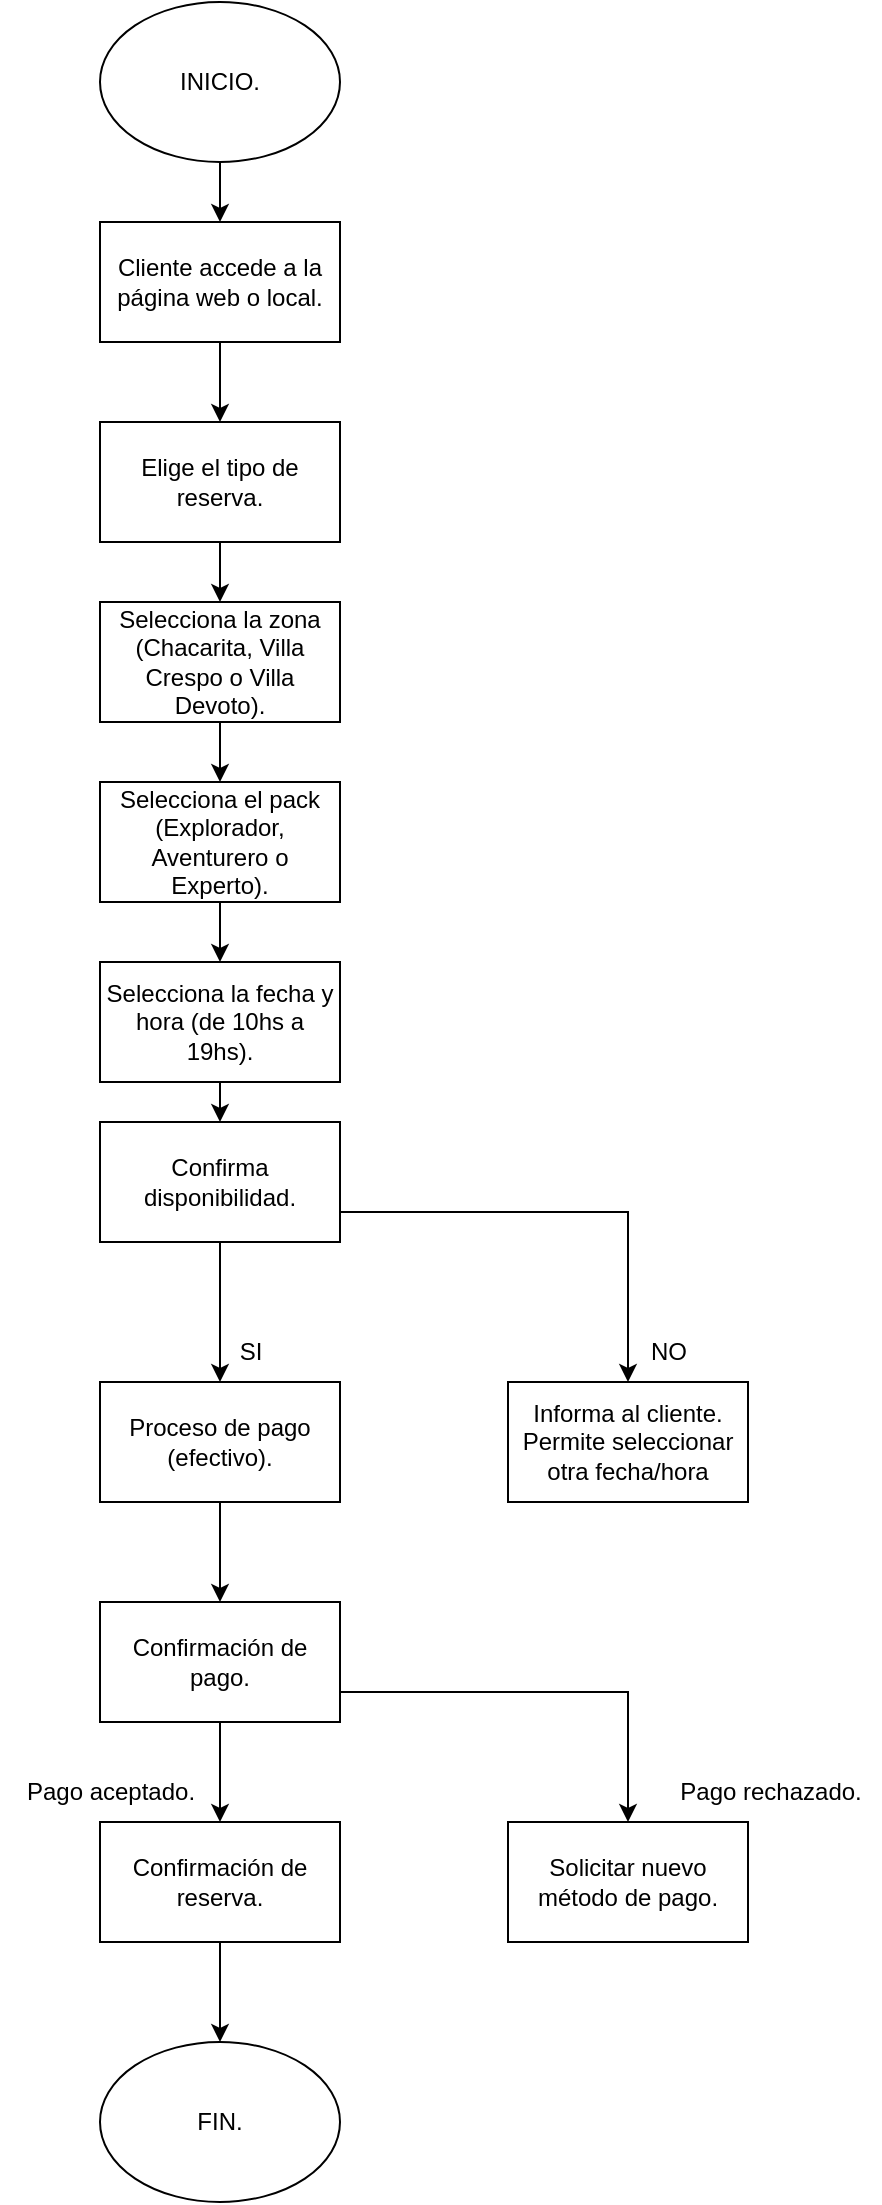 <mxfile version="24.7.12">
  <diagram name="Página-1" id="7Xa3T1qwcdtAbTyVRTZ2">
    <mxGraphModel grid="1" page="1" gridSize="10" guides="1" tooltips="1" connect="1" arrows="1" fold="1" pageScale="1" pageWidth="827" pageHeight="1169" math="0" shadow="0">
      <root>
        <mxCell id="0" />
        <mxCell id="1" parent="0" />
        <mxCell id="psA04g1qJ69ryogM4SbP-30" style="edgeStyle=orthogonalEdgeStyle;rounded=0;orthogonalLoop=1;jettySize=auto;html=1;exitX=0.5;exitY=1;exitDx=0;exitDy=0;entryX=0.5;entryY=0;entryDx=0;entryDy=0;" edge="1" parent="1" source="psA04g1qJ69ryogM4SbP-1" target="psA04g1qJ69ryogM4SbP-12">
          <mxGeometry relative="1" as="geometry" />
        </mxCell>
        <mxCell id="psA04g1qJ69ryogM4SbP-1" value="Confirmación de reserva." style="rounded=0;whiteSpace=wrap;html=1;" vertex="1" parent="1">
          <mxGeometry x="210" y="945" width="120" height="60" as="geometry" />
        </mxCell>
        <mxCell id="psA04g1qJ69ryogM4SbP-22" style="edgeStyle=orthogonalEdgeStyle;rounded=0;orthogonalLoop=1;jettySize=auto;html=1;exitX=0.5;exitY=1;exitDx=0;exitDy=0;entryX=0.5;entryY=0;entryDx=0;entryDy=0;" edge="1" parent="1" source="psA04g1qJ69ryogM4SbP-2" target="psA04g1qJ69ryogM4SbP-11">
          <mxGeometry relative="1" as="geometry" />
        </mxCell>
        <mxCell id="psA04g1qJ69ryogM4SbP-2" value="Selecciona la zona (Chacarita, Villa Crespo o Villa Devoto)." style="rounded=0;whiteSpace=wrap;html=1;" vertex="1" parent="1">
          <mxGeometry x="210" y="335" width="120" height="60" as="geometry" />
        </mxCell>
        <mxCell id="psA04g1qJ69ryogM4SbP-24" style="edgeStyle=orthogonalEdgeStyle;rounded=0;orthogonalLoop=1;jettySize=auto;html=1;exitX=0.5;exitY=1;exitDx=0;exitDy=0;entryX=0.5;entryY=0;entryDx=0;entryDy=0;" edge="1" parent="1" source="psA04g1qJ69ryogM4SbP-3" target="psA04g1qJ69ryogM4SbP-8">
          <mxGeometry relative="1" as="geometry" />
        </mxCell>
        <mxCell id="psA04g1qJ69ryogM4SbP-3" value="Selecciona la fecha y hora (de 10hs a 19hs)." style="rounded=0;whiteSpace=wrap;html=1;" vertex="1" parent="1">
          <mxGeometry x="210" y="515" width="120" height="60" as="geometry" />
        </mxCell>
        <mxCell id="psA04g1qJ69ryogM4SbP-28" style="edgeStyle=orthogonalEdgeStyle;rounded=0;orthogonalLoop=1;jettySize=auto;html=1;exitX=0.5;exitY=1;exitDx=0;exitDy=0;entryX=0.5;entryY=0;entryDx=0;entryDy=0;" edge="1" parent="1" source="psA04g1qJ69ryogM4SbP-4" target="psA04g1qJ69ryogM4SbP-1">
          <mxGeometry relative="1" as="geometry" />
        </mxCell>
        <mxCell id="psA04g1qJ69ryogM4SbP-29" style="edgeStyle=orthogonalEdgeStyle;rounded=0;orthogonalLoop=1;jettySize=auto;html=1;exitX=1;exitY=0.75;exitDx=0;exitDy=0;entryX=0.5;entryY=0;entryDx=0;entryDy=0;" edge="1" parent="1" source="psA04g1qJ69ryogM4SbP-4" target="psA04g1qJ69ryogM4SbP-9">
          <mxGeometry relative="1" as="geometry" />
        </mxCell>
        <mxCell id="psA04g1qJ69ryogM4SbP-4" value="Confirmación de pago." style="rounded=0;whiteSpace=wrap;html=1;" vertex="1" parent="1">
          <mxGeometry x="210" y="835" width="120" height="60" as="geometry" />
        </mxCell>
        <mxCell id="psA04g1qJ69ryogM4SbP-21" style="edgeStyle=orthogonalEdgeStyle;rounded=0;orthogonalLoop=1;jettySize=auto;html=1;exitX=0.5;exitY=1;exitDx=0;exitDy=0;entryX=0.5;entryY=0;entryDx=0;entryDy=0;" edge="1" parent="1" source="psA04g1qJ69ryogM4SbP-5" target="psA04g1qJ69ryogM4SbP-2">
          <mxGeometry relative="1" as="geometry" />
        </mxCell>
        <mxCell id="psA04g1qJ69ryogM4SbP-5" value="Elige el tipo de reserva." style="rounded=0;whiteSpace=wrap;html=1;" vertex="1" parent="1">
          <mxGeometry x="210" y="245" width="120" height="60" as="geometry" />
        </mxCell>
        <mxCell id="psA04g1qJ69ryogM4SbP-20" style="edgeStyle=orthogonalEdgeStyle;rounded=0;orthogonalLoop=1;jettySize=auto;html=1;exitX=0.5;exitY=1;exitDx=0;exitDy=0;entryX=0.5;entryY=0;entryDx=0;entryDy=0;" edge="1" parent="1" source="psA04g1qJ69ryogM4SbP-6" target="psA04g1qJ69ryogM4SbP-5">
          <mxGeometry relative="1" as="geometry" />
        </mxCell>
        <mxCell id="psA04g1qJ69ryogM4SbP-6" value="Cliente accede a la página web o local." style="rounded=0;whiteSpace=wrap;html=1;" vertex="1" parent="1">
          <mxGeometry x="210" y="145" width="120" height="60" as="geometry" />
        </mxCell>
        <mxCell id="psA04g1qJ69ryogM4SbP-7" value="Informa al cliente. Permite seleccionar otra fecha/hora" style="rounded=0;whiteSpace=wrap;html=1;" vertex="1" parent="1">
          <mxGeometry x="414" y="725" width="120" height="60" as="geometry" />
        </mxCell>
        <mxCell id="psA04g1qJ69ryogM4SbP-25" style="edgeStyle=orthogonalEdgeStyle;rounded=0;orthogonalLoop=1;jettySize=auto;html=1;exitX=0.5;exitY=1;exitDx=0;exitDy=0;entryX=0.5;entryY=0;entryDx=0;entryDy=0;" edge="1" parent="1" source="psA04g1qJ69ryogM4SbP-8" target="psA04g1qJ69ryogM4SbP-10">
          <mxGeometry relative="1" as="geometry" />
        </mxCell>
        <mxCell id="psA04g1qJ69ryogM4SbP-26" style="edgeStyle=orthogonalEdgeStyle;rounded=0;orthogonalLoop=1;jettySize=auto;html=1;exitX=1;exitY=0.75;exitDx=0;exitDy=0;entryX=0.5;entryY=0;entryDx=0;entryDy=0;" edge="1" parent="1" source="psA04g1qJ69ryogM4SbP-8" target="psA04g1qJ69ryogM4SbP-7">
          <mxGeometry relative="1" as="geometry" />
        </mxCell>
        <mxCell id="psA04g1qJ69ryogM4SbP-8" value="Confirma disponibilidad." style="rounded=0;whiteSpace=wrap;html=1;" vertex="1" parent="1">
          <mxGeometry x="210" y="595" width="120" height="60" as="geometry" />
        </mxCell>
        <mxCell id="psA04g1qJ69ryogM4SbP-9" value="Solicitar nuevo método de pago." style="rounded=0;whiteSpace=wrap;html=1;" vertex="1" parent="1">
          <mxGeometry x="414" y="945" width="120" height="60" as="geometry" />
        </mxCell>
        <mxCell id="psA04g1qJ69ryogM4SbP-27" style="edgeStyle=orthogonalEdgeStyle;rounded=0;orthogonalLoop=1;jettySize=auto;html=1;exitX=0.5;exitY=1;exitDx=0;exitDy=0;entryX=0.5;entryY=0;entryDx=0;entryDy=0;" edge="1" parent="1" source="psA04g1qJ69ryogM4SbP-10" target="psA04g1qJ69ryogM4SbP-4">
          <mxGeometry relative="1" as="geometry" />
        </mxCell>
        <mxCell id="psA04g1qJ69ryogM4SbP-10" value="Proceso de pago (efectivo)." style="rounded=0;whiteSpace=wrap;html=1;" vertex="1" parent="1">
          <mxGeometry x="210" y="725" width="120" height="60" as="geometry" />
        </mxCell>
        <mxCell id="psA04g1qJ69ryogM4SbP-23" style="edgeStyle=orthogonalEdgeStyle;rounded=0;orthogonalLoop=1;jettySize=auto;html=1;exitX=0.5;exitY=1;exitDx=0;exitDy=0;entryX=0.5;entryY=0;entryDx=0;entryDy=0;" edge="1" parent="1" source="psA04g1qJ69ryogM4SbP-11" target="psA04g1qJ69ryogM4SbP-3">
          <mxGeometry relative="1" as="geometry" />
        </mxCell>
        <mxCell id="psA04g1qJ69ryogM4SbP-11" value="Selecciona el pack (Explorador, Aventurero o Experto)." style="rounded=0;whiteSpace=wrap;html=1;" vertex="1" parent="1">
          <mxGeometry x="210" y="425" width="120" height="60" as="geometry" />
        </mxCell>
        <mxCell id="psA04g1qJ69ryogM4SbP-12" value="FIN." style="ellipse;whiteSpace=wrap;html=1;" vertex="1" parent="1">
          <mxGeometry x="210" y="1055" width="120" height="80" as="geometry" />
        </mxCell>
        <mxCell id="psA04g1qJ69ryogM4SbP-19" style="edgeStyle=orthogonalEdgeStyle;rounded=0;orthogonalLoop=1;jettySize=auto;html=1;exitX=0.5;exitY=1;exitDx=0;exitDy=0;entryX=0.5;entryY=0;entryDx=0;entryDy=0;" edge="1" parent="1" source="psA04g1qJ69ryogM4SbP-13" target="psA04g1qJ69ryogM4SbP-6">
          <mxGeometry relative="1" as="geometry" />
        </mxCell>
        <mxCell id="psA04g1qJ69ryogM4SbP-13" value="INICIO." style="ellipse;whiteSpace=wrap;html=1;" vertex="1" parent="1">
          <mxGeometry x="210" y="35" width="120" height="80" as="geometry" />
        </mxCell>
        <mxCell id="psA04g1qJ69ryogM4SbP-14" value="SI" style="text;html=1;align=center;verticalAlign=middle;resizable=0;points=[];autosize=1;strokeColor=none;fillColor=none;" vertex="1" parent="1">
          <mxGeometry x="270" y="695" width="30" height="30" as="geometry" />
        </mxCell>
        <mxCell id="psA04g1qJ69ryogM4SbP-15" value="NO" style="text;html=1;align=center;verticalAlign=middle;resizable=0;points=[];autosize=1;strokeColor=none;fillColor=none;" vertex="1" parent="1">
          <mxGeometry x="474" y="695" width="40" height="30" as="geometry" />
        </mxCell>
        <mxCell id="psA04g1qJ69ryogM4SbP-16" value="Pago aceptado." style="text;html=1;align=center;verticalAlign=middle;resizable=0;points=[];autosize=1;strokeColor=none;fillColor=none;" vertex="1" parent="1">
          <mxGeometry x="160" y="915" width="110" height="30" as="geometry" />
        </mxCell>
        <mxCell id="psA04g1qJ69ryogM4SbP-17" value="Pago rechazado." style="text;html=1;align=center;verticalAlign=middle;resizable=0;points=[];autosize=1;strokeColor=none;fillColor=none;" vertex="1" parent="1">
          <mxGeometry x="490" y="915" width="110" height="30" as="geometry" />
        </mxCell>
      </root>
    </mxGraphModel>
  </diagram>
</mxfile>
